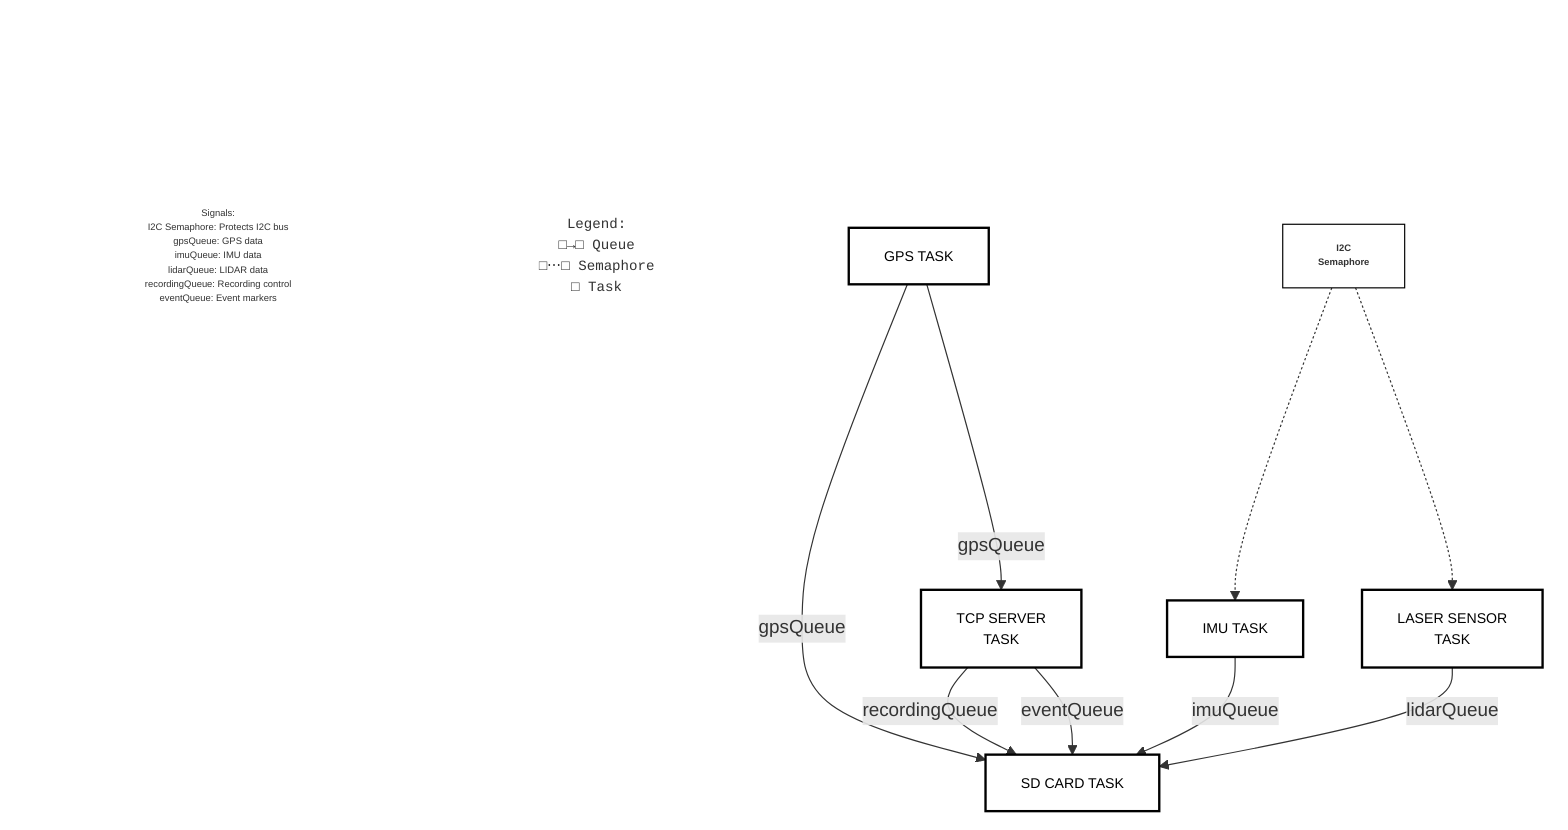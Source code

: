 flowchart TD
    %% FreeRTOS System - Style matching reference image
    
    %% Tasks (rectangular boxes)
    GPS["GPS TASK"]
    IMU["IMU TASK"] 
    LIDAR["LASER SENSOR<br/>TASK"]
    TCP["TCP SERVER<br/>TASK"]
    SD["SD CARD TASK"]
    
    %% Semaphore representations (small squares with full identifiers)
    SEM1["I2C<br/>Semaphore"]
    
    %% Documentation boxes with better centering
    subgraph Documentation [" "]
        direction TB
        subgraph LegendRow [" "]
            direction LR
            SPACER1[" "]:::invisible
            L1["Legend:<br/>□→□ Queue<br/>□⋯□ Semaphore<br/>□ Task"]:::compact_legend
            SPACER2[" "]:::invisible
        end
        subgraph SignalsRow [" "]
            direction LR
            SPACER3[" "]:::invisible
            S1["Signals:<br/>I2C Semaphore: Protects I2C bus<br/>gpsQueue: GPS data<br/>imuQueue: IMU data<br/>lidarQueue: LIDAR data<br/>recordingQueue: Recording control<br/>eventQueue: Event markers"]:::signals_text
            SPACER4[" "]:::invisible
        end
    end
    
    %% Communication flows with queue labels
    GPS -->|gpsQueue| SD
    GPS -->|gpsQueue| TCP
    IMU -->|imuQueue| SD
    LIDAR -->|lidarQueue| SD
    TCP -->|recordingQueue| SD
    TCP -->|eventQueue| SD
    
    %% I2C Semaphore protection (dotted lines)
    SEM1 -.-> IMU
    SEM1 -.-> LIDAR
    
    %% Styling to match clean professional look
    classDef taskBox fill:#ffffff,stroke:#000000,stroke-width:2px,color:#000000,font-size:12px,font-family:Arial
    classDef semBox fill:#ffffff,stroke:#000000,stroke-width:1px,font-size:8px,font-weight:bold,font-family:Arial
    classDef legendBox fill:#ffffff,stroke:#000000,stroke-width:0.5px,font-size:8px,padding:3px,margin:0px
    classDef compact_legend fill:#ffffff,stroke:#ffffff,stroke-width:0px,font-size:12px,font-family:monospace
    classDef signalsBox fill:#ffffff,stroke:#000000,stroke-width:0.5px,font-size:8px,padding:3px,margin:0px
    classDef signals_text fill:#ffffff,stroke:#ffffff,stroke-width:0px,font-size:8px,font-family:Arial
    classDef docBox fill:transparent,stroke:transparent,color:transparent
    classDef invisible fill:transparent,stroke:transparent,color:transparent
    
    %% Apply styles
    class GPS,IMU,LIDAR,TCP,SD taskBox
    class SEM1 semBox
    class Documentation,LegendRow,SignalsRow docBox
    class SPACER1,SPACER2,SPACER3,SPACER4 invisible